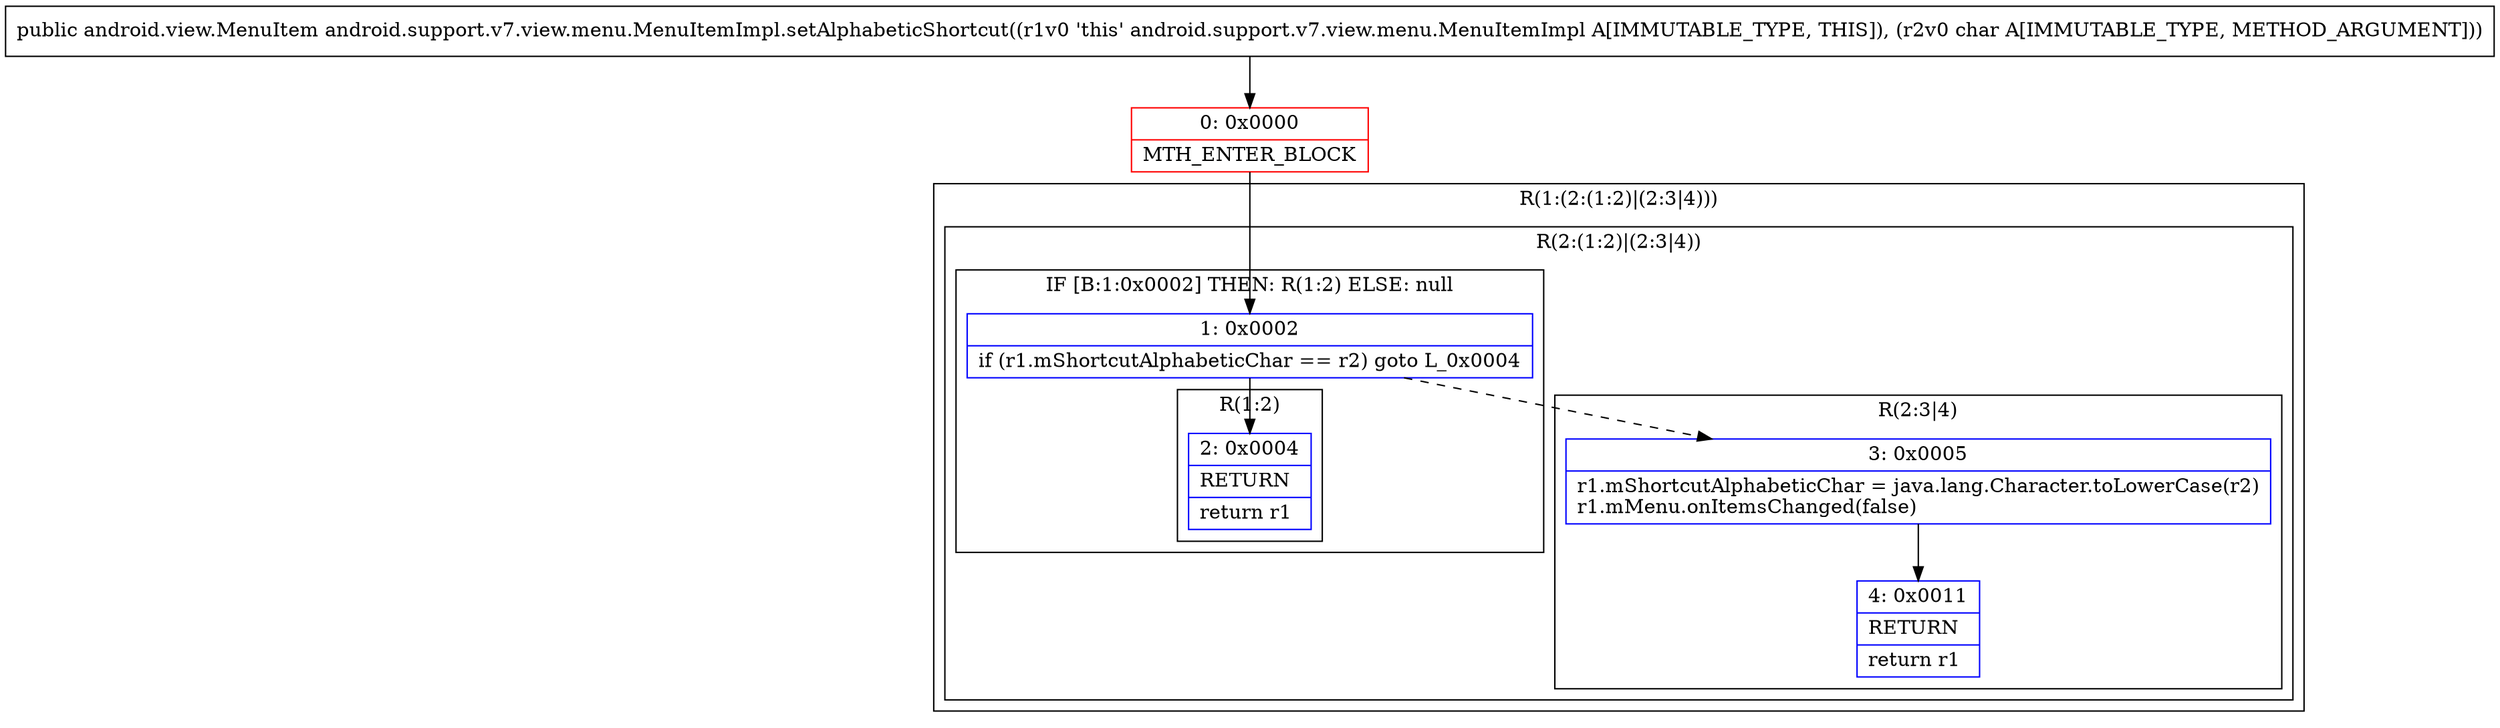 digraph "CFG forandroid.support.v7.view.menu.MenuItemImpl.setAlphabeticShortcut(C)Landroid\/view\/MenuItem;" {
subgraph cluster_Region_953285092 {
label = "R(1:(2:(1:2)|(2:3|4)))";
node [shape=record,color=blue];
subgraph cluster_Region_1799457594 {
label = "R(2:(1:2)|(2:3|4))";
node [shape=record,color=blue];
subgraph cluster_IfRegion_533232506 {
label = "IF [B:1:0x0002] THEN: R(1:2) ELSE: null";
node [shape=record,color=blue];
Node_1 [shape=record,label="{1\:\ 0x0002|if (r1.mShortcutAlphabeticChar == r2) goto L_0x0004\l}"];
subgraph cluster_Region_1417918957 {
label = "R(1:2)";
node [shape=record,color=blue];
Node_2 [shape=record,label="{2\:\ 0x0004|RETURN\l|return r1\l}"];
}
}
subgraph cluster_Region_1672111168 {
label = "R(2:3|4)";
node [shape=record,color=blue];
Node_3 [shape=record,label="{3\:\ 0x0005|r1.mShortcutAlphabeticChar = java.lang.Character.toLowerCase(r2)\lr1.mMenu.onItemsChanged(false)\l}"];
Node_4 [shape=record,label="{4\:\ 0x0011|RETURN\l|return r1\l}"];
}
}
}
Node_0 [shape=record,color=red,label="{0\:\ 0x0000|MTH_ENTER_BLOCK\l}"];
MethodNode[shape=record,label="{public android.view.MenuItem android.support.v7.view.menu.MenuItemImpl.setAlphabeticShortcut((r1v0 'this' android.support.v7.view.menu.MenuItemImpl A[IMMUTABLE_TYPE, THIS]), (r2v0 char A[IMMUTABLE_TYPE, METHOD_ARGUMENT])) }"];
MethodNode -> Node_0;
Node_1 -> Node_2;
Node_1 -> Node_3[style=dashed];
Node_3 -> Node_4;
Node_0 -> Node_1;
}

